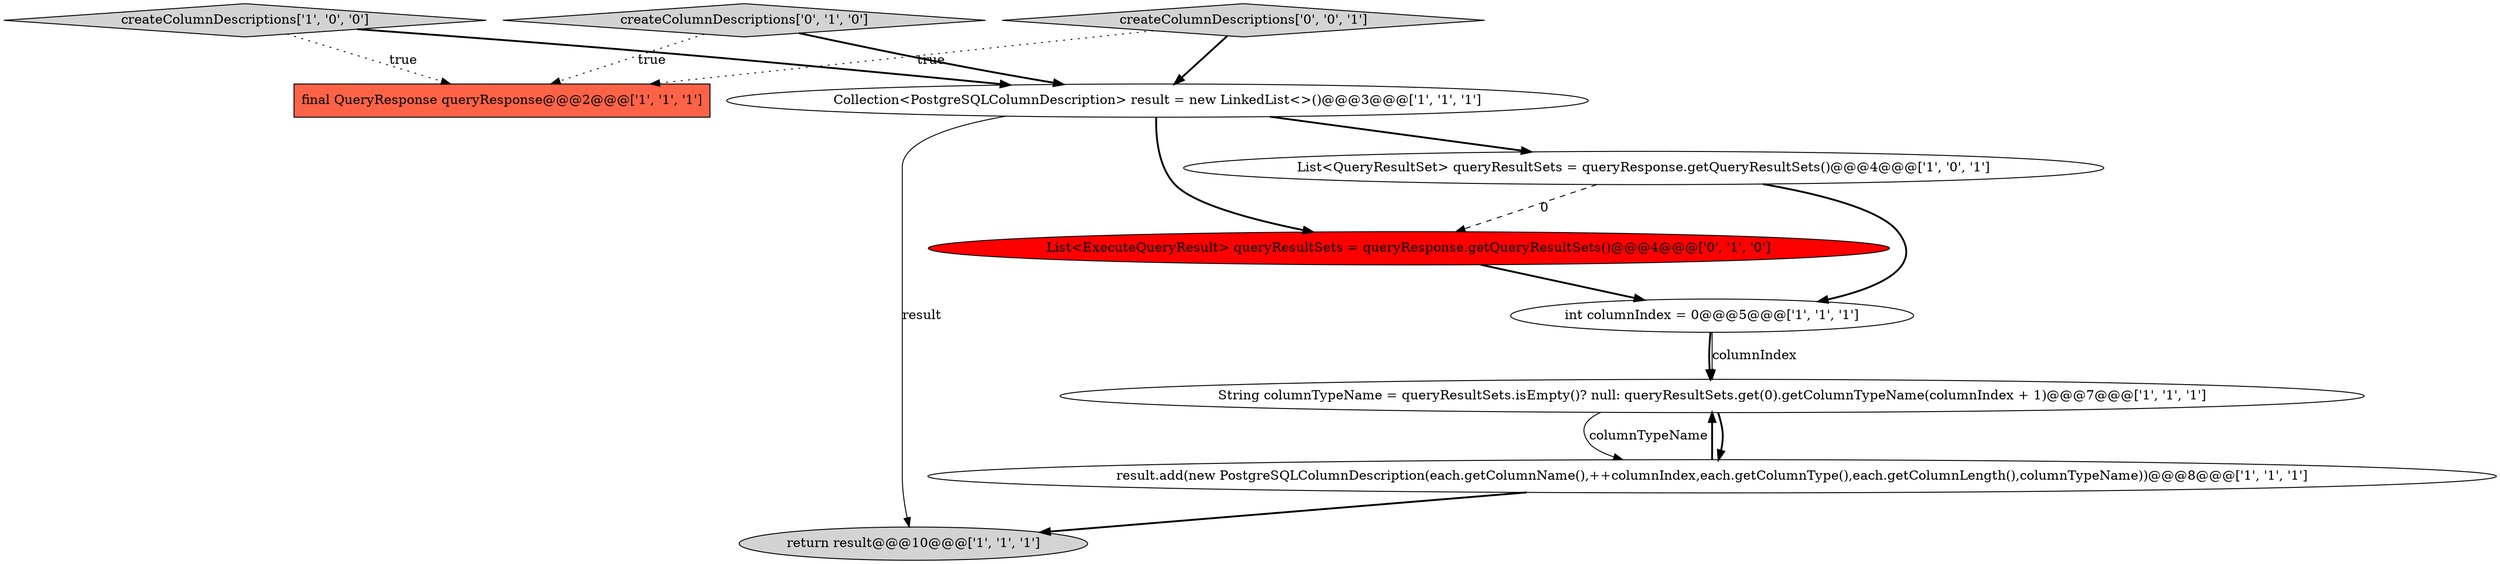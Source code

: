 digraph {
5 [style = filled, label = "Collection<PostgreSQLColumnDescription> result = new LinkedList<>()@@@3@@@['1', '1', '1']", fillcolor = white, shape = ellipse image = "AAA0AAABBB1BBB"];
1 [style = filled, label = "int columnIndex = 0@@@5@@@['1', '1', '1']", fillcolor = white, shape = ellipse image = "AAA0AAABBB1BBB"];
6 [style = filled, label = "createColumnDescriptions['1', '0', '0']", fillcolor = lightgray, shape = diamond image = "AAA0AAABBB1BBB"];
3 [style = filled, label = "List<QueryResultSet> queryResultSets = queryResponse.getQueryResultSets()@@@4@@@['1', '0', '1']", fillcolor = white, shape = ellipse image = "AAA0AAABBB1BBB"];
7 [style = filled, label = "return result@@@10@@@['1', '1', '1']", fillcolor = lightgray, shape = ellipse image = "AAA0AAABBB1BBB"];
9 [style = filled, label = "List<ExecuteQueryResult> queryResultSets = queryResponse.getQueryResultSets()@@@4@@@['0', '1', '0']", fillcolor = red, shape = ellipse image = "AAA1AAABBB2BBB"];
0 [style = filled, label = "final QueryResponse queryResponse@@@2@@@['1', '1', '1']", fillcolor = tomato, shape = box image = "AAA0AAABBB1BBB"];
10 [style = filled, label = "createColumnDescriptions['0', '0', '1']", fillcolor = lightgray, shape = diamond image = "AAA0AAABBB3BBB"];
8 [style = filled, label = "createColumnDescriptions['0', '1', '0']", fillcolor = lightgray, shape = diamond image = "AAA0AAABBB2BBB"];
2 [style = filled, label = "result.add(new PostgreSQLColumnDescription(each.getColumnName(),++columnIndex,each.getColumnType(),each.getColumnLength(),columnTypeName))@@@8@@@['1', '1', '1']", fillcolor = white, shape = ellipse image = "AAA0AAABBB1BBB"];
4 [style = filled, label = "String columnTypeName = queryResultSets.isEmpty()? null: queryResultSets.get(0).getColumnTypeName(columnIndex + 1)@@@7@@@['1', '1', '1']", fillcolor = white, shape = ellipse image = "AAA0AAABBB1BBB"];
5->3 [style = bold, label=""];
10->0 [style = dotted, label="true"];
6->5 [style = bold, label=""];
1->4 [style = bold, label=""];
8->0 [style = dotted, label="true"];
1->4 [style = solid, label="columnIndex"];
6->0 [style = dotted, label="true"];
4->2 [style = bold, label=""];
2->7 [style = bold, label=""];
10->5 [style = bold, label=""];
9->1 [style = bold, label=""];
3->1 [style = bold, label=""];
5->9 [style = bold, label=""];
8->5 [style = bold, label=""];
5->7 [style = solid, label="result"];
2->4 [style = bold, label=""];
3->9 [style = dashed, label="0"];
4->2 [style = solid, label="columnTypeName"];
}
